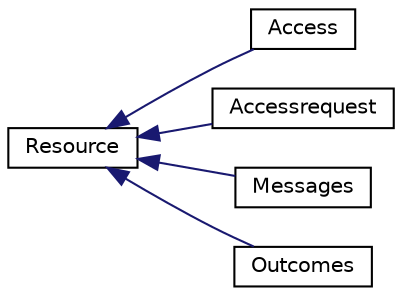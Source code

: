digraph "Graphical Class Hierarchy"
{
  edge [fontname="Helvetica",fontsize="10",labelfontname="Helvetica",labelfontsize="10"];
  node [fontname="Helvetica",fontsize="10",shape=record];
  rankdir="LR";
  Node0 [label="Resource",height=0.2,width=0.4,color="black", fillcolor="white", style="filled",URL="$class_resource.html"];
  Node0 -> Node1 [dir="back",color="midnightblue",fontsize="10",style="solid",fontname="Helvetica"];
  Node1 [label="Access",height=0.2,width=0.4,color="black", fillcolor="white", style="filled",URL="$class_access.html"];
  Node0 -> Node2 [dir="back",color="midnightblue",fontsize="10",style="solid",fontname="Helvetica"];
  Node2 [label="Accessrequest",height=0.2,width=0.4,color="black", fillcolor="white", style="filled",URL="$class_accessrequest.html"];
  Node0 -> Node3 [dir="back",color="midnightblue",fontsize="10",style="solid",fontname="Helvetica"];
  Node3 [label="Messages",height=0.2,width=0.4,color="black", fillcolor="white", style="filled",URL="$class_messages.html"];
  Node0 -> Node4 [dir="back",color="midnightblue",fontsize="10",style="solid",fontname="Helvetica"];
  Node4 [label="Outcomes",height=0.2,width=0.4,color="black", fillcolor="white", style="filled",URL="$class_outcomes.html"];
}
